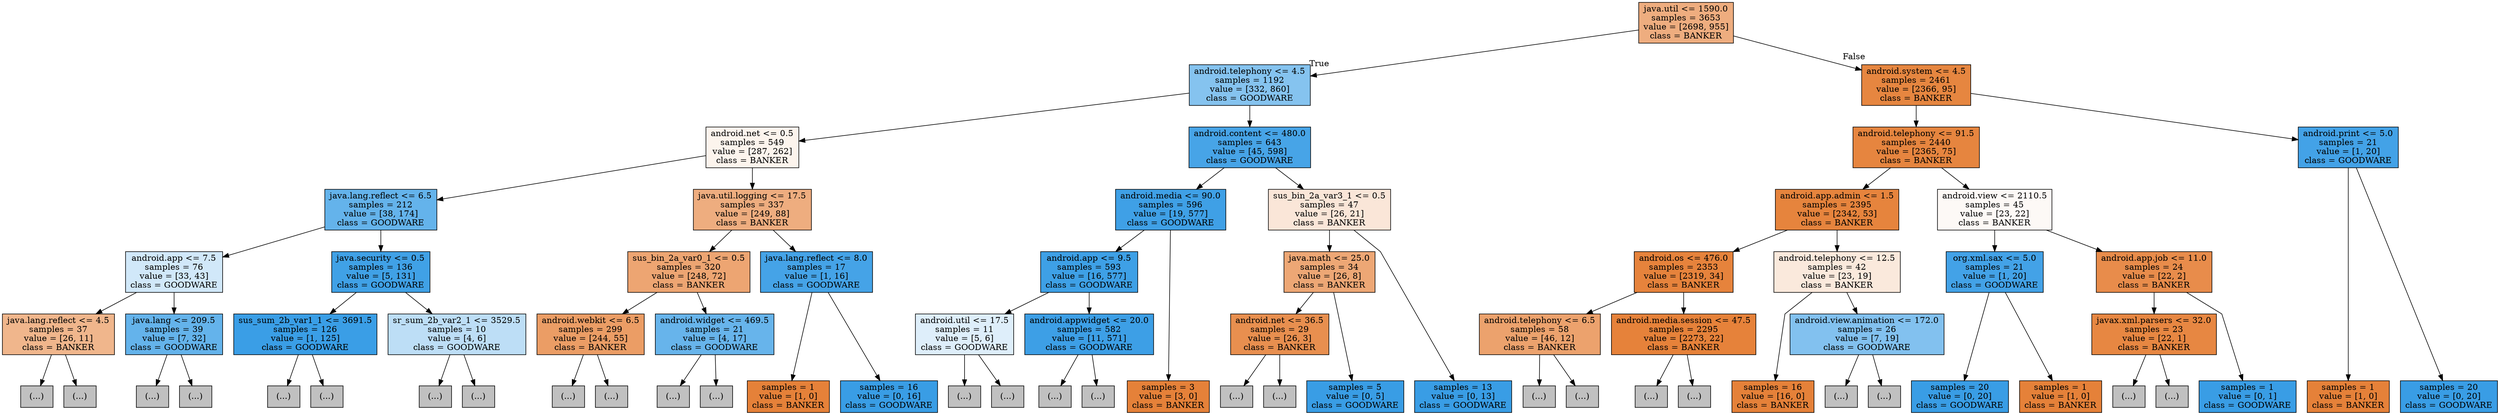 digraph Tree {
node [shape=box, style="filled", color="black"] ;
graph [ranksep=equally, splines=polyline] ;
0 [label="java.util <= 1590.0\nsamples = 3653\nvalue = [2698, 955]\nclass = BANKER", fillcolor="#e58139a5"] ;
1 [label="android.telephony <= 4.5\nsamples = 1192\nvalue = [332, 860]\nclass = GOODWARE", fillcolor="#399de59d"] ;
0 -> 1 [labeldistance=2.5, labelangle=45, headlabel="True"] ;
2 [label="android.net <= 0.5\nsamples = 549\nvalue = [287, 262]\nclass = BANKER", fillcolor="#e5813916"] ;
1 -> 2 ;
3 [label="java.lang.reflect <= 6.5\nsamples = 212\nvalue = [38, 174]\nclass = GOODWARE", fillcolor="#399de5c7"] ;
2 -> 3 ;
4 [label="android.app <= 7.5\nsamples = 76\nvalue = [33, 43]\nclass = GOODWARE", fillcolor="#399de53b"] ;
3 -> 4 ;
5 [label="java.lang.reflect <= 4.5\nsamples = 37\nvalue = [26, 11]\nclass = BANKER", fillcolor="#e5813993"] ;
4 -> 5 ;
6 [label="(...)", fillcolor="#C0C0C0"] ;
5 -> 6 ;
21 [label="(...)", fillcolor="#C0C0C0"] ;
5 -> 21 ;
22 [label="java.lang <= 209.5\nsamples = 39\nvalue = [7, 32]\nclass = GOODWARE", fillcolor="#399de5c7"] ;
4 -> 22 ;
23 [label="(...)", fillcolor="#C0C0C0"] ;
22 -> 23 ;
26 [label="(...)", fillcolor="#C0C0C0"] ;
22 -> 26 ;
27 [label="java.security <= 0.5\nsamples = 136\nvalue = [5, 131]\nclass = GOODWARE", fillcolor="#399de5f5"] ;
3 -> 27 ;
28 [label="sus_sum_2b_var1_1 <= 3691.5\nsamples = 126\nvalue = [1, 125]\nclass = GOODWARE", fillcolor="#399de5fd"] ;
27 -> 28 ;
29 [label="(...)", fillcolor="#C0C0C0"] ;
28 -> 29 ;
30 [label="(...)", fillcolor="#C0C0C0"] ;
28 -> 30 ;
31 [label="sr_sum_2b_var2_1 <= 3529.5\nsamples = 10\nvalue = [4, 6]\nclass = GOODWARE", fillcolor="#399de555"] ;
27 -> 31 ;
32 [label="(...)", fillcolor="#C0C0C0"] ;
31 -> 32 ;
35 [label="(...)", fillcolor="#C0C0C0"] ;
31 -> 35 ;
36 [label="java.util.logging <= 17.5\nsamples = 337\nvalue = [249, 88]\nclass = BANKER", fillcolor="#e58139a5"] ;
2 -> 36 ;
37 [label="sus_bin_2a_var0_1 <= 0.5\nsamples = 320\nvalue = [248, 72]\nclass = BANKER", fillcolor="#e58139b5"] ;
36 -> 37 ;
38 [label="android.webkit <= 6.5\nsamples = 299\nvalue = [244, 55]\nclass = BANKER", fillcolor="#e58139c6"] ;
37 -> 38 ;
39 [label="(...)", fillcolor="#C0C0C0"] ;
38 -> 39 ;
86 [label="(...)", fillcolor="#C0C0C0"] ;
38 -> 86 ;
95 [label="android.widget <= 469.5\nsamples = 21\nvalue = [4, 17]\nclass = GOODWARE", fillcolor="#399de5c3"] ;
37 -> 95 ;
96 [label="(...)", fillcolor="#C0C0C0"] ;
95 -> 96 ;
97 [label="(...)", fillcolor="#C0C0C0"] ;
95 -> 97 ;
98 [label="java.lang.reflect <= 8.0\nsamples = 17\nvalue = [1, 16]\nclass = GOODWARE", fillcolor="#399de5ef"] ;
36 -> 98 ;
99 [label="samples = 1\nvalue = [1, 0]\nclass = BANKER", fillcolor="#e58139ff"] ;
98 -> 99 ;
100 [label="samples = 16\nvalue = [0, 16]\nclass = GOODWARE", fillcolor="#399de5ff"] ;
98 -> 100 ;
101 [label="android.content <= 480.0\nsamples = 643\nvalue = [45, 598]\nclass = GOODWARE", fillcolor="#399de5ec"] ;
1 -> 101 ;
102 [label="android.media <= 90.0\nsamples = 596\nvalue = [19, 577]\nclass = GOODWARE", fillcolor="#399de5f7"] ;
101 -> 102 ;
103 [label="android.app <= 9.5\nsamples = 593\nvalue = [16, 577]\nclass = GOODWARE", fillcolor="#399de5f8"] ;
102 -> 103 ;
104 [label="android.util <= 17.5\nsamples = 11\nvalue = [5, 6]\nclass = GOODWARE", fillcolor="#399de52a"] ;
103 -> 104 ;
105 [label="(...)", fillcolor="#C0C0C0"] ;
104 -> 105 ;
106 [label="(...)", fillcolor="#C0C0C0"] ;
104 -> 106 ;
107 [label="android.appwidget <= 20.0\nsamples = 582\nvalue = [11, 571]\nclass = GOODWARE", fillcolor="#399de5fa"] ;
103 -> 107 ;
108 [label="(...)", fillcolor="#C0C0C0"] ;
107 -> 108 ;
131 [label="(...)", fillcolor="#C0C0C0"] ;
107 -> 131 ;
132 [label="samples = 3\nvalue = [3, 0]\nclass = BANKER", fillcolor="#e58139ff"] ;
102 -> 132 ;
133 [label="sus_bin_2a_var3_1 <= 0.5\nsamples = 47\nvalue = [26, 21]\nclass = BANKER", fillcolor="#e5813931"] ;
101 -> 133 ;
134 [label="java.math <= 25.0\nsamples = 34\nvalue = [26, 8]\nclass = BANKER", fillcolor="#e58139b1"] ;
133 -> 134 ;
135 [label="android.net <= 36.5\nsamples = 29\nvalue = [26, 3]\nclass = BANKER", fillcolor="#e58139e2"] ;
134 -> 135 ;
136 [label="(...)", fillcolor="#C0C0C0"] ;
135 -> 136 ;
139 [label="(...)", fillcolor="#C0C0C0"] ;
135 -> 139 ;
140 [label="samples = 5\nvalue = [0, 5]\nclass = GOODWARE", fillcolor="#399de5ff"] ;
134 -> 140 ;
141 [label="samples = 13\nvalue = [0, 13]\nclass = GOODWARE", fillcolor="#399de5ff"] ;
133 -> 141 ;
142 [label="android.system <= 4.5\nsamples = 2461\nvalue = [2366, 95]\nclass = BANKER", fillcolor="#e58139f5"] ;
0 -> 142 [labeldistance=2.5, labelangle=-45, headlabel="False"] ;
143 [label="android.telephony <= 91.5\nsamples = 2440\nvalue = [2365, 75]\nclass = BANKER", fillcolor="#e58139f7"] ;
142 -> 143 ;
144 [label="android.app.admin <= 1.5\nsamples = 2395\nvalue = [2342, 53]\nclass = BANKER", fillcolor="#e58139f9"] ;
143 -> 144 ;
145 [label="android.os <= 476.0\nsamples = 2353\nvalue = [2319, 34]\nclass = BANKER", fillcolor="#e58139fb"] ;
144 -> 145 ;
146 [label="android.telephony <= 6.5\nsamples = 58\nvalue = [46, 12]\nclass = BANKER", fillcolor="#e58139bc"] ;
145 -> 146 ;
147 [label="(...)", fillcolor="#C0C0C0"] ;
146 -> 147 ;
150 [label="(...)", fillcolor="#C0C0C0"] ;
146 -> 150 ;
153 [label="android.media.session <= 47.5\nsamples = 2295\nvalue = [2273, 22]\nclass = BANKER", fillcolor="#e58139fd"] ;
145 -> 153 ;
154 [label="(...)", fillcolor="#C0C0C0"] ;
153 -> 154 ;
217 [label="(...)", fillcolor="#C0C0C0"] ;
153 -> 217 ;
222 [label="android.telephony <= 12.5\nsamples = 42\nvalue = [23, 19]\nclass = BANKER", fillcolor="#e581392c"] ;
144 -> 222 ;
223 [label="samples = 16\nvalue = [16, 0]\nclass = BANKER", fillcolor="#e58139ff"] ;
222 -> 223 ;
224 [label="android.view.animation <= 172.0\nsamples = 26\nvalue = [7, 19]\nclass = GOODWARE", fillcolor="#399de5a1"] ;
222 -> 224 ;
225 [label="(...)", fillcolor="#C0C0C0"] ;
224 -> 225 ;
228 [label="(...)", fillcolor="#C0C0C0"] ;
224 -> 228 ;
231 [label="android.view <= 2110.5\nsamples = 45\nvalue = [23, 22]\nclass = BANKER", fillcolor="#e581390b"] ;
143 -> 231 ;
232 [label="org.xml.sax <= 5.0\nsamples = 21\nvalue = [1, 20]\nclass = GOODWARE", fillcolor="#399de5f2"] ;
231 -> 232 ;
233 [label="samples = 20\nvalue = [0, 20]\nclass = GOODWARE", fillcolor="#399de5ff"] ;
232 -> 233 ;
234 [label="samples = 1\nvalue = [1, 0]\nclass = BANKER", fillcolor="#e58139ff"] ;
232 -> 234 ;
235 [label="android.app.job <= 11.0\nsamples = 24\nvalue = [22, 2]\nclass = BANKER", fillcolor="#e58139e8"] ;
231 -> 235 ;
236 [label="javax.xml.parsers <= 32.0\nsamples = 23\nvalue = [22, 1]\nclass = BANKER", fillcolor="#e58139f3"] ;
235 -> 236 ;
237 [label="(...)", fillcolor="#C0C0C0"] ;
236 -> 237 ;
238 [label="(...)", fillcolor="#C0C0C0"] ;
236 -> 238 ;
239 [label="samples = 1\nvalue = [0, 1]\nclass = GOODWARE", fillcolor="#399de5ff"] ;
235 -> 239 ;
240 [label="android.print <= 5.0\nsamples = 21\nvalue = [1, 20]\nclass = GOODWARE", fillcolor="#399de5f2"] ;
142 -> 240 ;
241 [label="samples = 1\nvalue = [1, 0]\nclass = BANKER", fillcolor="#e58139ff"] ;
240 -> 241 ;
242 [label="samples = 20\nvalue = [0, 20]\nclass = GOODWARE", fillcolor="#399de5ff"] ;
240 -> 242 ;
{rank=same ; 0} ;
{rank=same ; 1; 142} ;
{rank=same ; 2; 101; 143; 240} ;
{rank=same ; 3; 36; 102; 133; 144; 231} ;
{rank=same ; 4; 27; 37; 98; 103; 134; 145; 222; 232; 235} ;
{rank=same ; 5; 22; 28; 31; 38; 95; 104; 107; 135; 146; 153; 224; 236} ;
{rank=same ; 6; 21; 23; 26; 29; 30; 32; 35; 39; 86; 96; 97; 99; 100; 105; 106; 108; 131; 132; 136; 139; 140; 141; 147; 150; 154; 217; 223; 225; 228; 233; 234; 237; 238; 239; 241; 242} ;
}